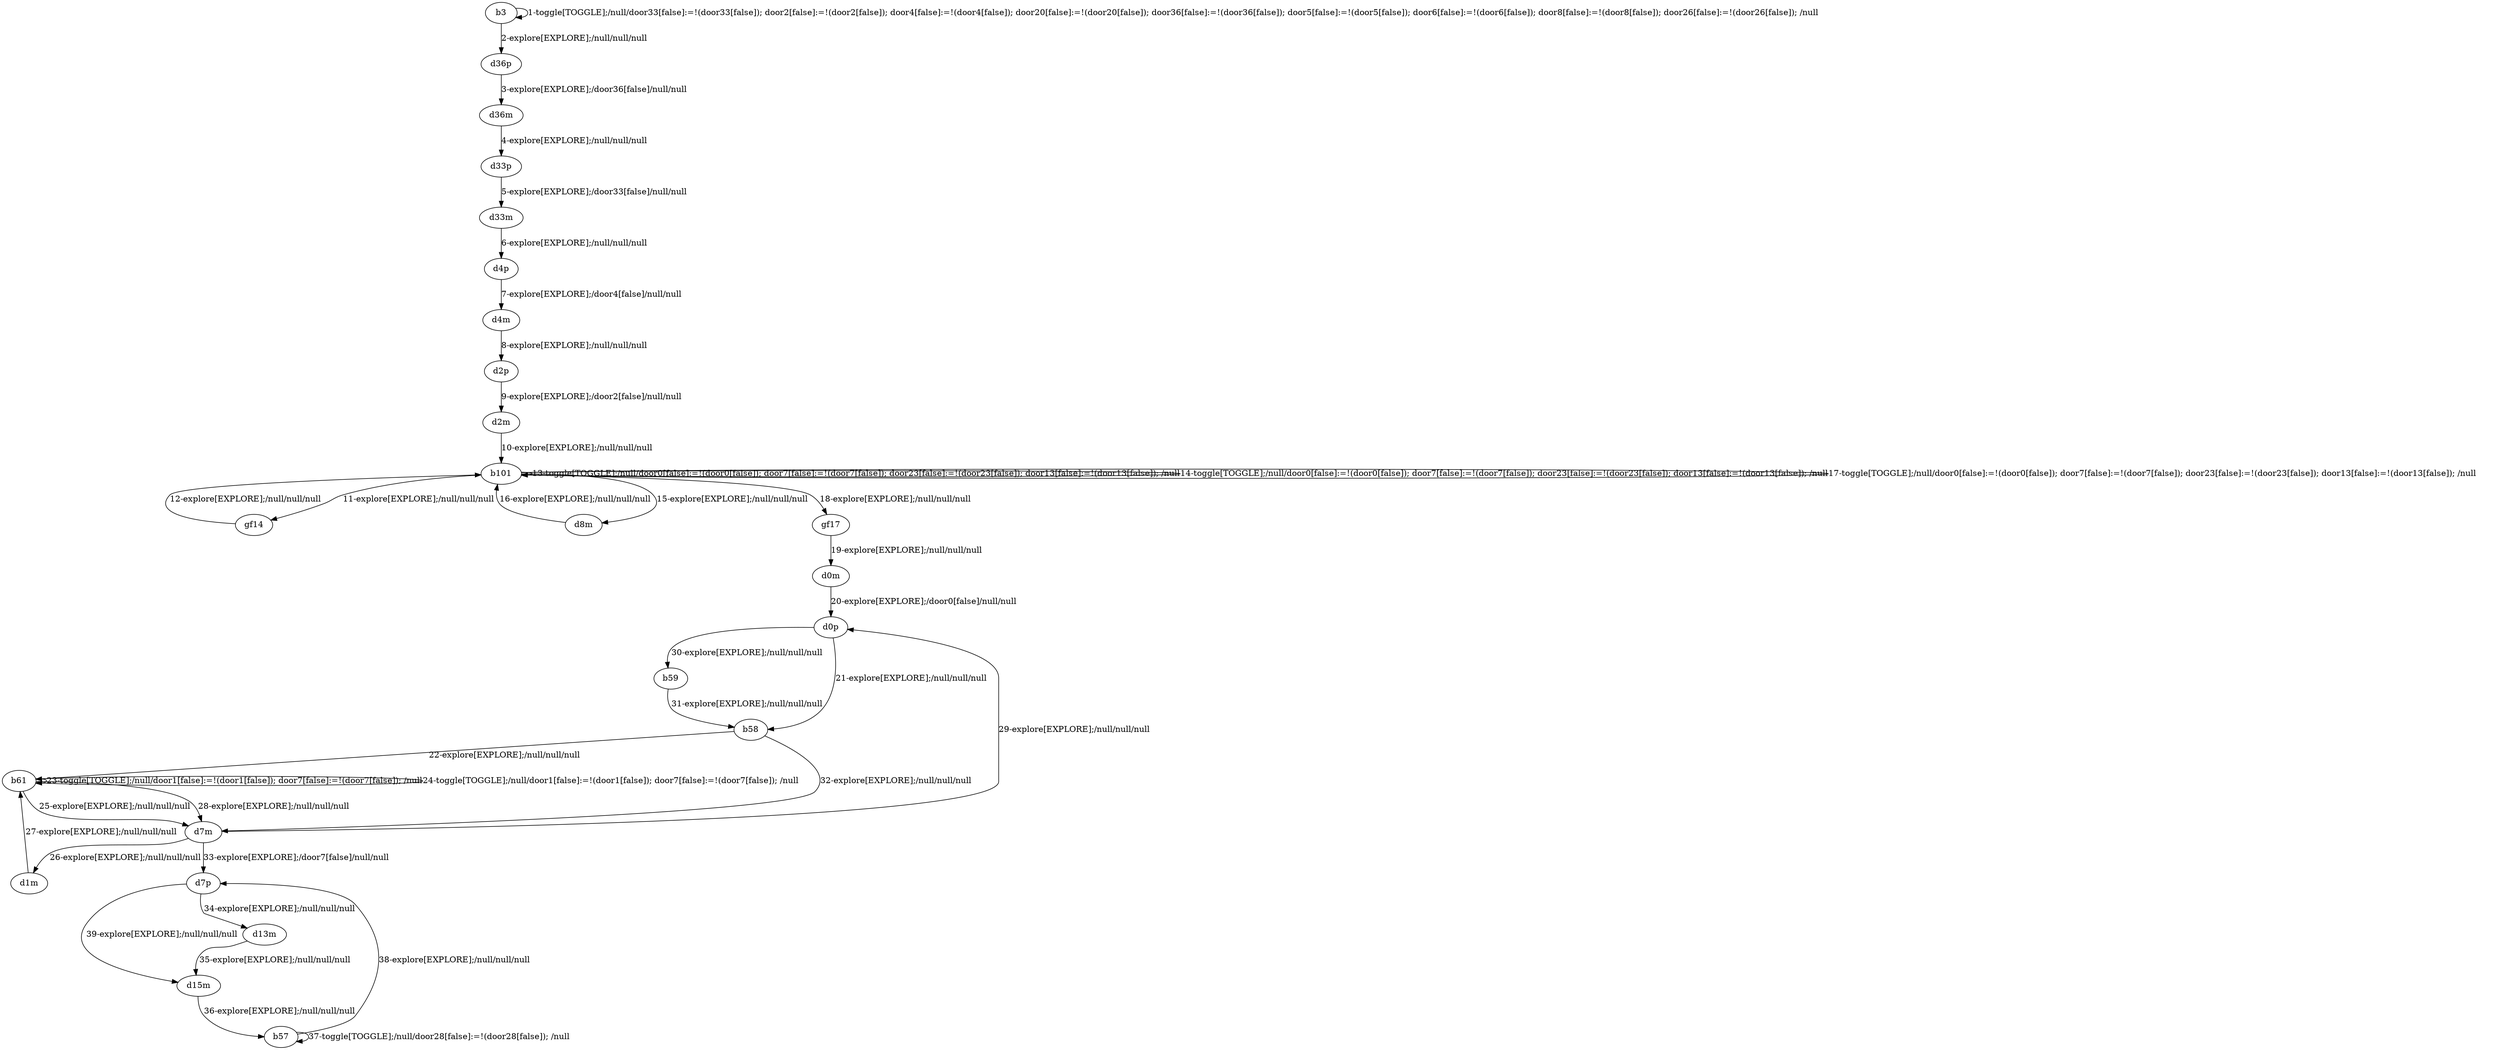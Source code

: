 # Total number of goals covered by this test: 2
# b61 --> b61
# d7m --> d1m

digraph g {
"b3" -> "b3" [label = "1-toggle[TOGGLE];/null/door33[false]:=!(door33[false]); door2[false]:=!(door2[false]); door4[false]:=!(door4[false]); door20[false]:=!(door20[false]); door36[false]:=!(door36[false]); door5[false]:=!(door5[false]); door6[false]:=!(door6[false]); door8[false]:=!(door8[false]); door26[false]:=!(door26[false]); /null"];
"b3" -> "d36p" [label = "2-explore[EXPLORE];/null/null/null"];
"d36p" -> "d36m" [label = "3-explore[EXPLORE];/door36[false]/null/null"];
"d36m" -> "d33p" [label = "4-explore[EXPLORE];/null/null/null"];
"d33p" -> "d33m" [label = "5-explore[EXPLORE];/door33[false]/null/null"];
"d33m" -> "d4p" [label = "6-explore[EXPLORE];/null/null/null"];
"d4p" -> "d4m" [label = "7-explore[EXPLORE];/door4[false]/null/null"];
"d4m" -> "d2p" [label = "8-explore[EXPLORE];/null/null/null"];
"d2p" -> "d2m" [label = "9-explore[EXPLORE];/door2[false]/null/null"];
"d2m" -> "b101" [label = "10-explore[EXPLORE];/null/null/null"];
"b101" -> "gf14" [label = "11-explore[EXPLORE];/null/null/null"];
"gf14" -> "b101" [label = "12-explore[EXPLORE];/null/null/null"];
"b101" -> "b101" [label = "13-toggle[TOGGLE];/null/door0[false]:=!(door0[false]); door7[false]:=!(door7[false]); door23[false]:=!(door23[false]); door13[false]:=!(door13[false]); /null"];
"b101" -> "b101" [label = "14-toggle[TOGGLE];/null/door0[false]:=!(door0[false]); door7[false]:=!(door7[false]); door23[false]:=!(door23[false]); door13[false]:=!(door13[false]); /null"];
"b101" -> "d8m" [label = "15-explore[EXPLORE];/null/null/null"];
"d8m" -> "b101" [label = "16-explore[EXPLORE];/null/null/null"];
"b101" -> "b101" [label = "17-toggle[TOGGLE];/null/door0[false]:=!(door0[false]); door7[false]:=!(door7[false]); door23[false]:=!(door23[false]); door13[false]:=!(door13[false]); /null"];
"b101" -> "gf17" [label = "18-explore[EXPLORE];/null/null/null"];
"gf17" -> "d0m" [label = "19-explore[EXPLORE];/null/null/null"];
"d0m" -> "d0p" [label = "20-explore[EXPLORE];/door0[false]/null/null"];
"d0p" -> "b58" [label = "21-explore[EXPLORE];/null/null/null"];
"b58" -> "b61" [label = "22-explore[EXPLORE];/null/null/null"];
"b61" -> "b61" [label = "23-toggle[TOGGLE];/null/door1[false]:=!(door1[false]); door7[false]:=!(door7[false]); /null"];
"b61" -> "b61" [label = "24-toggle[TOGGLE];/null/door1[false]:=!(door1[false]); door7[false]:=!(door7[false]); /null"];
"b61" -> "d7m" [label = "25-explore[EXPLORE];/null/null/null"];
"d7m" -> "d1m" [label = "26-explore[EXPLORE];/null/null/null"];
"d1m" -> "b61" [label = "27-explore[EXPLORE];/null/null/null"];
"b61" -> "d7m" [label = "28-explore[EXPLORE];/null/null/null"];
"d7m" -> "d0p" [label = "29-explore[EXPLORE];/null/null/null"];
"d0p" -> "b59" [label = "30-explore[EXPLORE];/null/null/null"];
"b59" -> "b58" [label = "31-explore[EXPLORE];/null/null/null"];
"b58" -> "d7m" [label = "32-explore[EXPLORE];/null/null/null"];
"d7m" -> "d7p" [label = "33-explore[EXPLORE];/door7[false]/null/null"];
"d7p" -> "d13m" [label = "34-explore[EXPLORE];/null/null/null"];
"d13m" -> "d15m" [label = "35-explore[EXPLORE];/null/null/null"];
"d15m" -> "b57" [label = "36-explore[EXPLORE];/null/null/null"];
"b57" -> "b57" [label = "37-toggle[TOGGLE];/null/door28[false]:=!(door28[false]); /null"];
"b57" -> "d7p" [label = "38-explore[EXPLORE];/null/null/null"];
"d7p" -> "d15m" [label = "39-explore[EXPLORE];/null/null/null"];
}